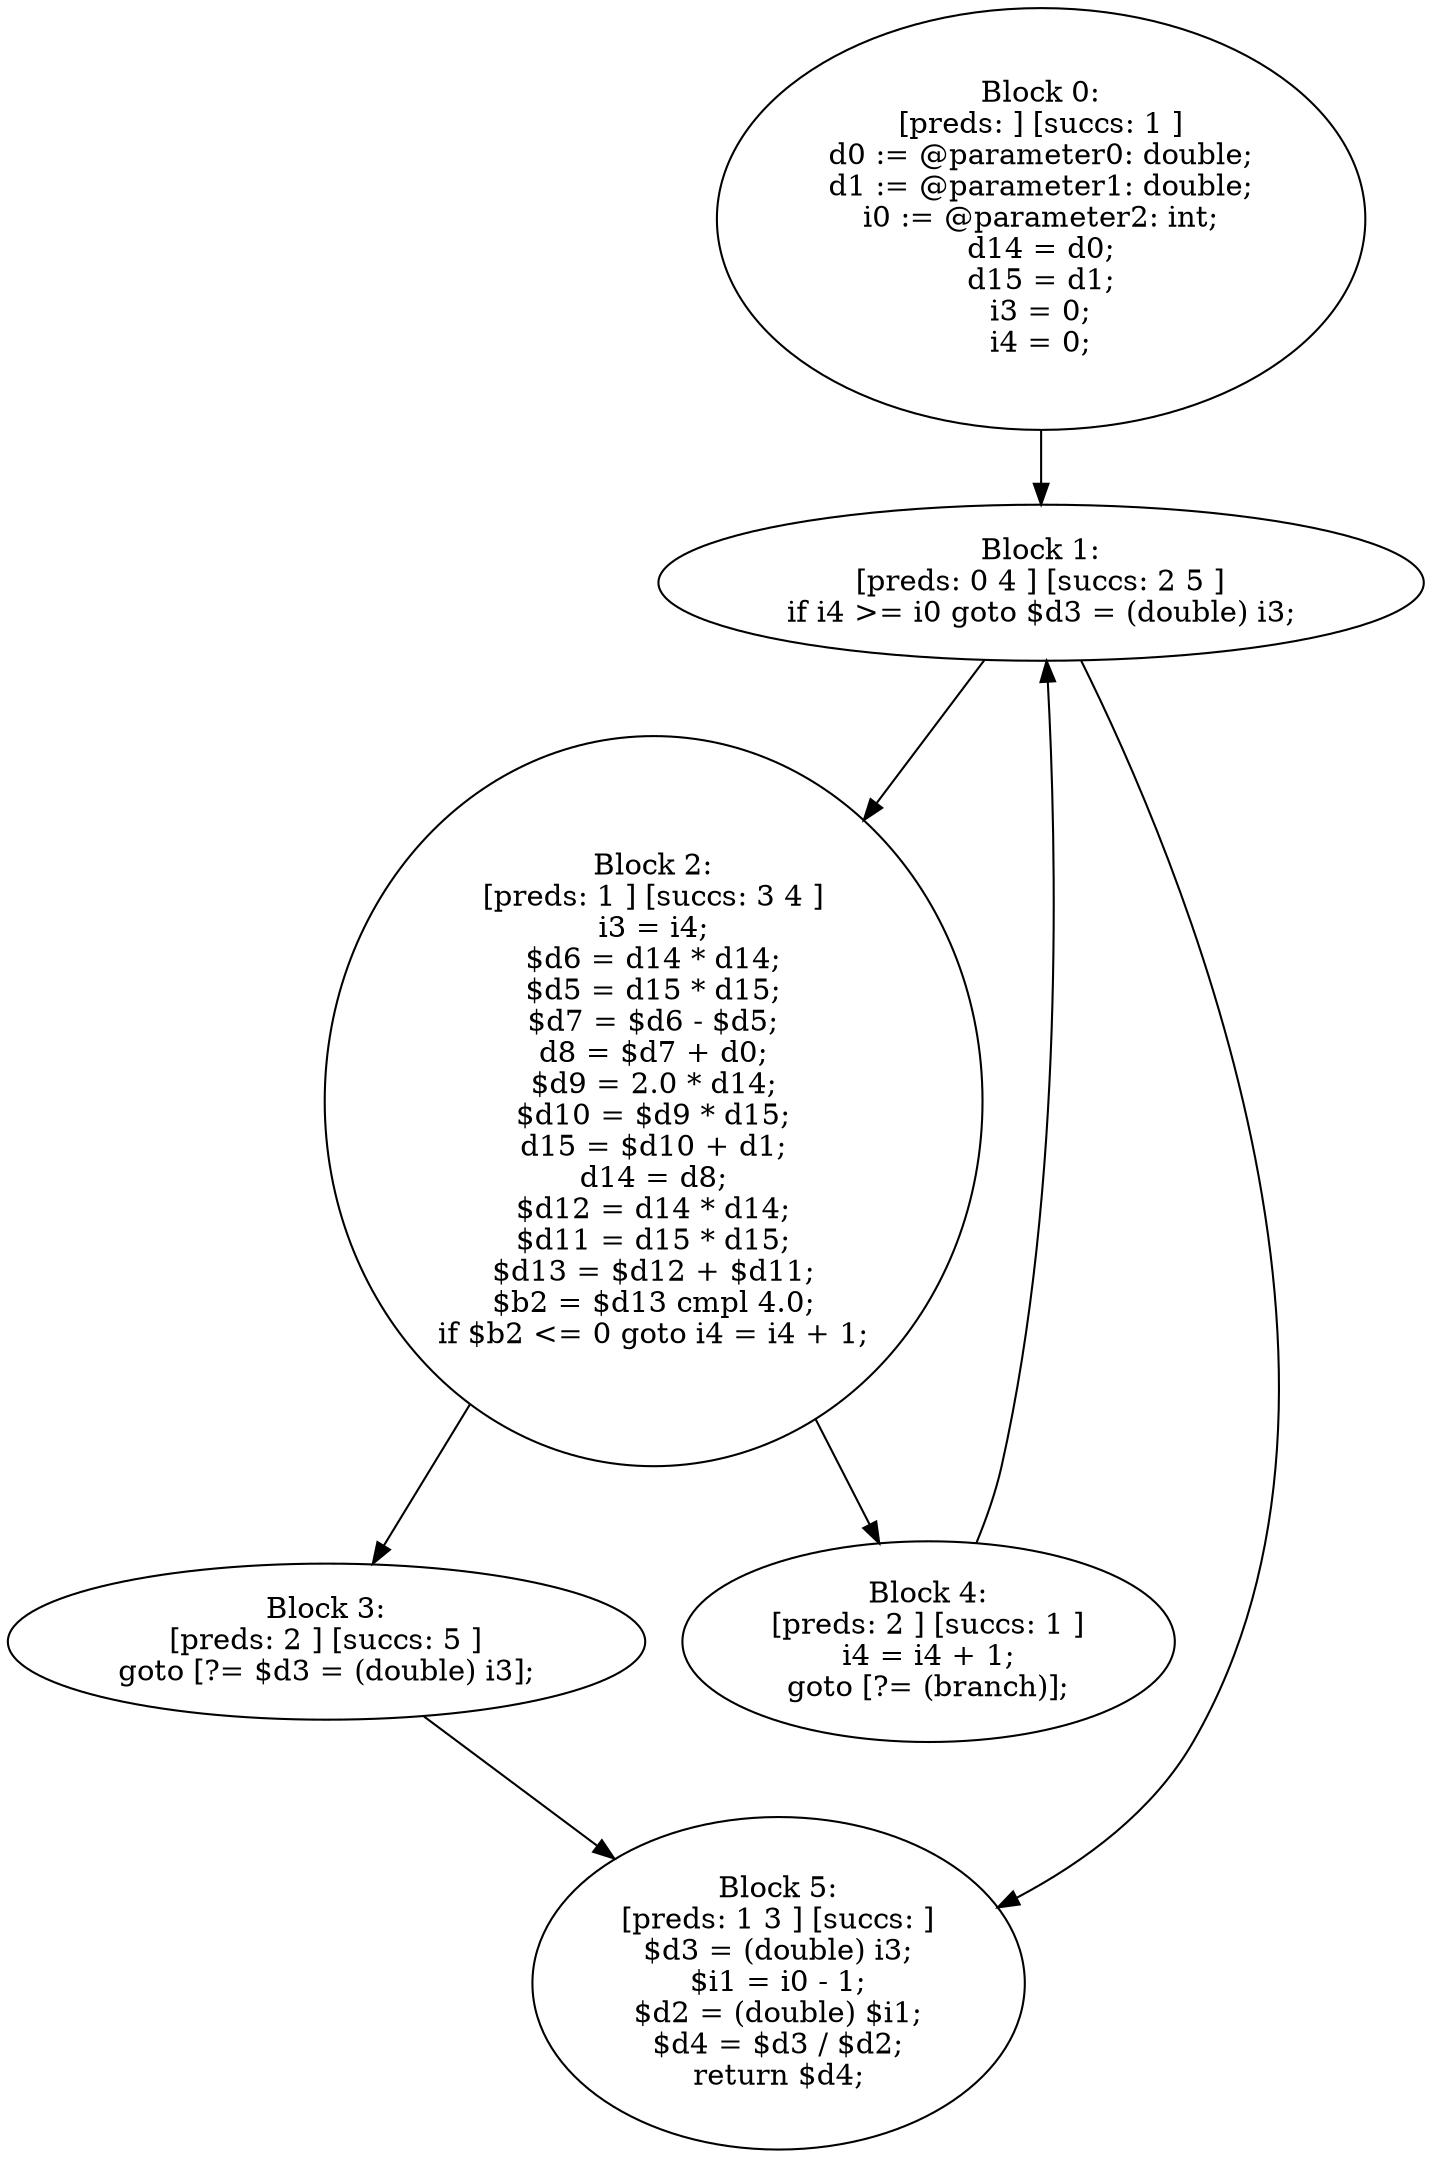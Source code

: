 digraph "unitGraph" {
    "Block 0:
[preds: ] [succs: 1 ]
d0 := @parameter0: double;
d1 := @parameter1: double;
i0 := @parameter2: int;
d14 = d0;
d15 = d1;
i3 = 0;
i4 = 0;
"
    "Block 1:
[preds: 0 4 ] [succs: 2 5 ]
if i4 >= i0 goto $d3 = (double) i3;
"
    "Block 2:
[preds: 1 ] [succs: 3 4 ]
i3 = i4;
$d6 = d14 * d14;
$d5 = d15 * d15;
$d7 = $d6 - $d5;
d8 = $d7 + d0;
$d9 = 2.0 * d14;
$d10 = $d9 * d15;
d15 = $d10 + d1;
d14 = d8;
$d12 = d14 * d14;
$d11 = d15 * d15;
$d13 = $d12 + $d11;
$b2 = $d13 cmpl 4.0;
if $b2 <= 0 goto i4 = i4 + 1;
"
    "Block 3:
[preds: 2 ] [succs: 5 ]
goto [?= $d3 = (double) i3];
"
    "Block 4:
[preds: 2 ] [succs: 1 ]
i4 = i4 + 1;
goto [?= (branch)];
"
    "Block 5:
[preds: 1 3 ] [succs: ]
$d3 = (double) i3;
$i1 = i0 - 1;
$d2 = (double) $i1;
$d4 = $d3 / $d2;
return $d4;
"
    "Block 0:
[preds: ] [succs: 1 ]
d0 := @parameter0: double;
d1 := @parameter1: double;
i0 := @parameter2: int;
d14 = d0;
d15 = d1;
i3 = 0;
i4 = 0;
"->"Block 1:
[preds: 0 4 ] [succs: 2 5 ]
if i4 >= i0 goto $d3 = (double) i3;
";
    "Block 1:
[preds: 0 4 ] [succs: 2 5 ]
if i4 >= i0 goto $d3 = (double) i3;
"->"Block 2:
[preds: 1 ] [succs: 3 4 ]
i3 = i4;
$d6 = d14 * d14;
$d5 = d15 * d15;
$d7 = $d6 - $d5;
d8 = $d7 + d0;
$d9 = 2.0 * d14;
$d10 = $d9 * d15;
d15 = $d10 + d1;
d14 = d8;
$d12 = d14 * d14;
$d11 = d15 * d15;
$d13 = $d12 + $d11;
$b2 = $d13 cmpl 4.0;
if $b2 <= 0 goto i4 = i4 + 1;
";
    "Block 1:
[preds: 0 4 ] [succs: 2 5 ]
if i4 >= i0 goto $d3 = (double) i3;
"->"Block 5:
[preds: 1 3 ] [succs: ]
$d3 = (double) i3;
$i1 = i0 - 1;
$d2 = (double) $i1;
$d4 = $d3 / $d2;
return $d4;
";
    "Block 2:
[preds: 1 ] [succs: 3 4 ]
i3 = i4;
$d6 = d14 * d14;
$d5 = d15 * d15;
$d7 = $d6 - $d5;
d8 = $d7 + d0;
$d9 = 2.0 * d14;
$d10 = $d9 * d15;
d15 = $d10 + d1;
d14 = d8;
$d12 = d14 * d14;
$d11 = d15 * d15;
$d13 = $d12 + $d11;
$b2 = $d13 cmpl 4.0;
if $b2 <= 0 goto i4 = i4 + 1;
"->"Block 3:
[preds: 2 ] [succs: 5 ]
goto [?= $d3 = (double) i3];
";
    "Block 2:
[preds: 1 ] [succs: 3 4 ]
i3 = i4;
$d6 = d14 * d14;
$d5 = d15 * d15;
$d7 = $d6 - $d5;
d8 = $d7 + d0;
$d9 = 2.0 * d14;
$d10 = $d9 * d15;
d15 = $d10 + d1;
d14 = d8;
$d12 = d14 * d14;
$d11 = d15 * d15;
$d13 = $d12 + $d11;
$b2 = $d13 cmpl 4.0;
if $b2 <= 0 goto i4 = i4 + 1;
"->"Block 4:
[preds: 2 ] [succs: 1 ]
i4 = i4 + 1;
goto [?= (branch)];
";
    "Block 3:
[preds: 2 ] [succs: 5 ]
goto [?= $d3 = (double) i3];
"->"Block 5:
[preds: 1 3 ] [succs: ]
$d3 = (double) i3;
$i1 = i0 - 1;
$d2 = (double) $i1;
$d4 = $d3 / $d2;
return $d4;
";
    "Block 4:
[preds: 2 ] [succs: 1 ]
i4 = i4 + 1;
goto [?= (branch)];
"->"Block 1:
[preds: 0 4 ] [succs: 2 5 ]
if i4 >= i0 goto $d3 = (double) i3;
";
}
